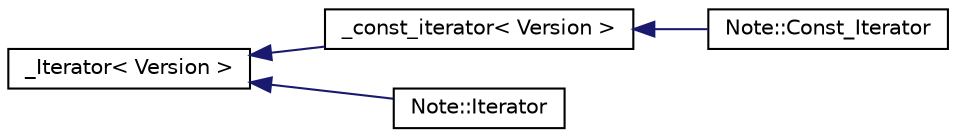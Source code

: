 digraph "Graphical Class Hierarchy"
{
  edge [fontname="Helvetica",fontsize="10",labelfontname="Helvetica",labelfontsize="10"];
  node [fontname="Helvetica",fontsize="10",shape=record];
  rankdir="LR";
  Node1 [label="_Iterator\< Version \>",height=0.2,width=0.4,color="black", fillcolor="white", style="filled",URL="$class__Iterator.html"];
  Node1 -> Node2 [dir="back",color="midnightblue",fontsize="10",style="solid",fontname="Helvetica"];
  Node2 [label="_const_iterator\< Version \>",height=0.2,width=0.4,color="black", fillcolor="white", style="filled",URL="$class__const__iterator.html"];
  Node2 -> Node3 [dir="back",color="midnightblue",fontsize="10",style="solid",fontname="Helvetica"];
  Node3 [label="Note::Const_Iterator",height=0.2,width=0.4,color="black", fillcolor="white", style="filled",URL="$classNote_1_1Const__Iterator.html"];
  Node1 -> Node4 [dir="back",color="midnightblue",fontsize="10",style="solid",fontname="Helvetica"];
  Node4 [label="Note::Iterator",height=0.2,width=0.4,color="black", fillcolor="white", style="filled",URL="$classNote_1_1Iterator.html"];
}
